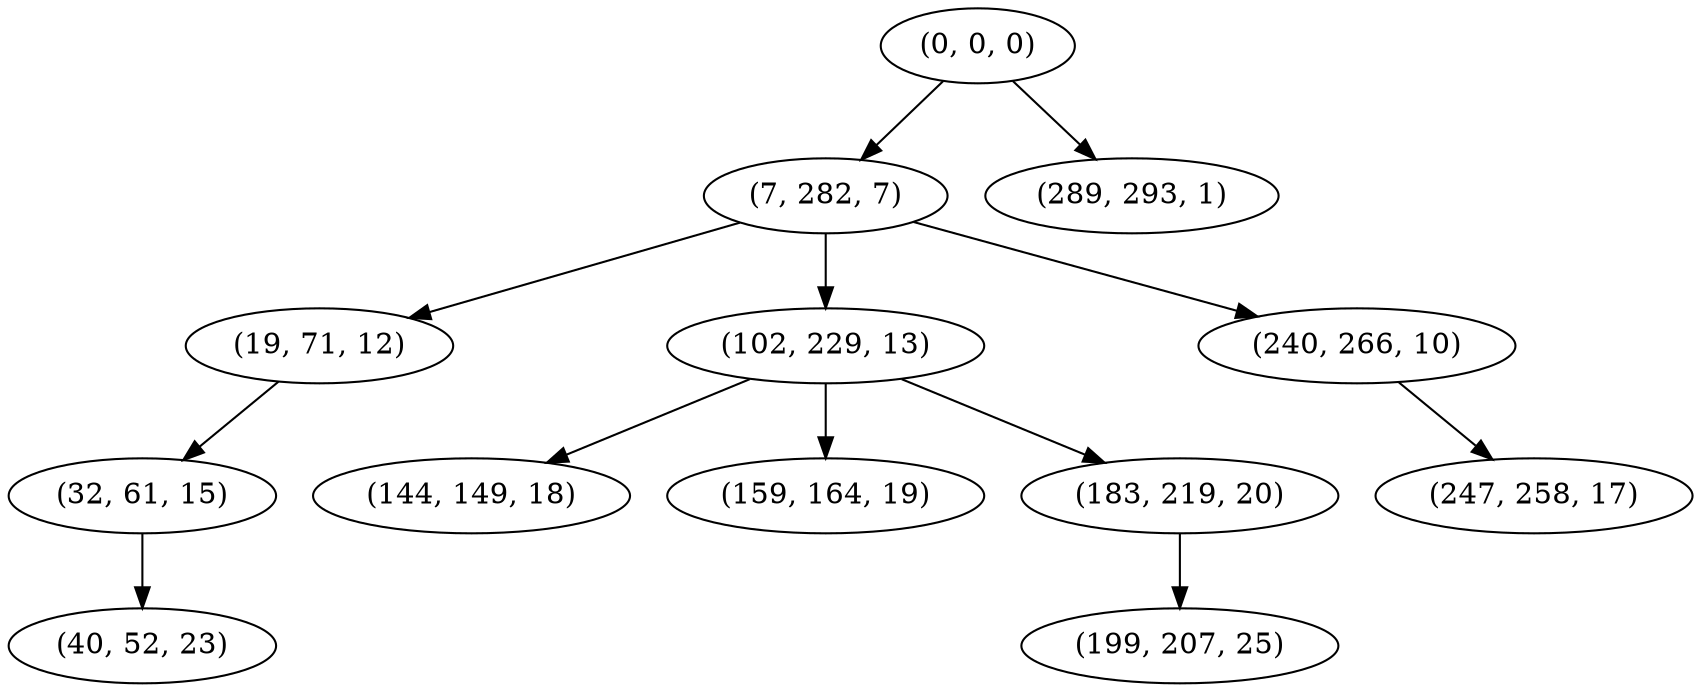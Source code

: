 digraph tree {
    "(0, 0, 0)";
    "(7, 282, 7)";
    "(19, 71, 12)";
    "(32, 61, 15)";
    "(40, 52, 23)";
    "(102, 229, 13)";
    "(144, 149, 18)";
    "(159, 164, 19)";
    "(183, 219, 20)";
    "(199, 207, 25)";
    "(240, 266, 10)";
    "(247, 258, 17)";
    "(289, 293, 1)";
    "(0, 0, 0)" -> "(7, 282, 7)";
    "(0, 0, 0)" -> "(289, 293, 1)";
    "(7, 282, 7)" -> "(19, 71, 12)";
    "(7, 282, 7)" -> "(102, 229, 13)";
    "(7, 282, 7)" -> "(240, 266, 10)";
    "(19, 71, 12)" -> "(32, 61, 15)";
    "(32, 61, 15)" -> "(40, 52, 23)";
    "(102, 229, 13)" -> "(144, 149, 18)";
    "(102, 229, 13)" -> "(159, 164, 19)";
    "(102, 229, 13)" -> "(183, 219, 20)";
    "(183, 219, 20)" -> "(199, 207, 25)";
    "(240, 266, 10)" -> "(247, 258, 17)";
}
